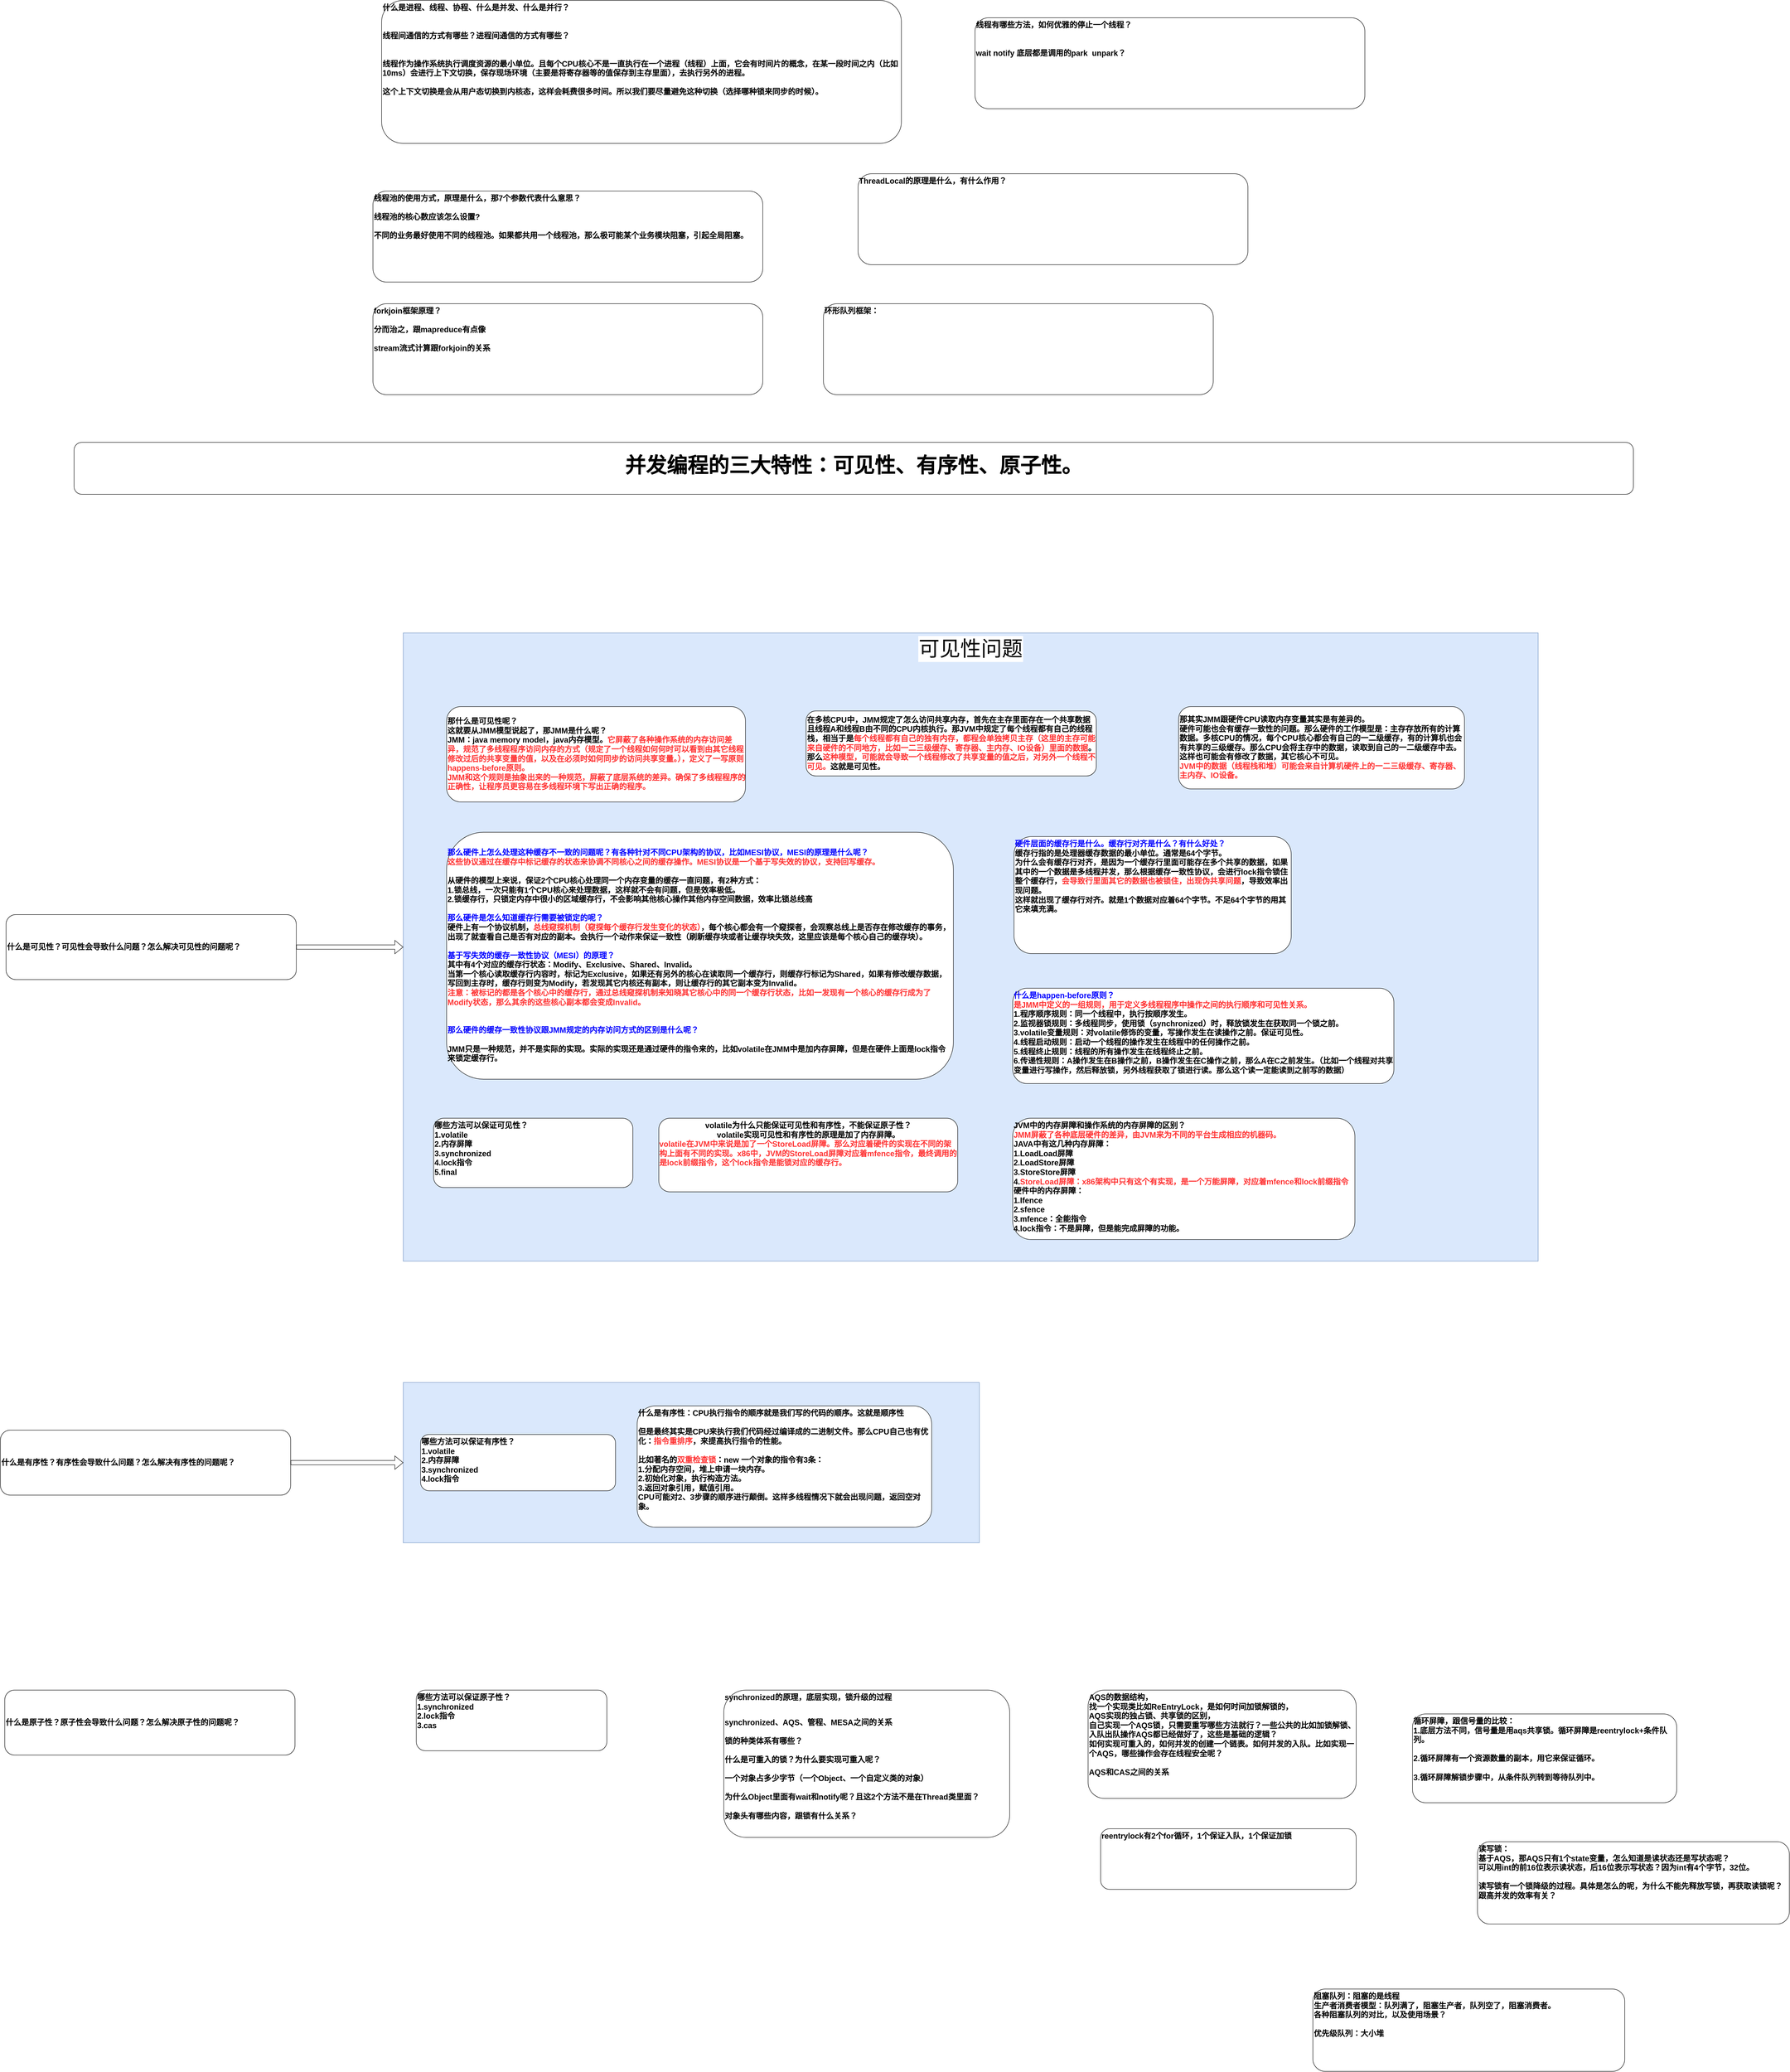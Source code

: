 <mxfile version="21.7.4" type="github">
  <diagram name="第 1 页" id="oAc0U7i2WO9zVuW95_pL">
    <mxGraphModel dx="4522" dy="3842" grid="1" gridSize="10" guides="1" tooltips="1" connect="1" arrows="1" fold="1" page="1" pageScale="1" pageWidth="827" pageHeight="1169" math="0" shadow="0">
      <root>
        <mxCell id="0" />
        <mxCell id="1" parent="0" />
        <mxCell id="dvuJLhcE7HCTMrbFaXMl-6" value="" style="rounded=0;whiteSpace=wrap;html=1;fillColor=#dae8fc;strokeColor=#6c8ebf;" parent="1" vertex="1">
          <mxGeometry x="-580" y="1560" width="1330" height="370" as="geometry" />
        </mxCell>
        <mxCell id="dvuJLhcE7HCTMrbFaXMl-1" value="&lt;font style=&quot;font-size: 48px;&quot;&gt;可见性问题&lt;/font&gt;" style="rounded=0;whiteSpace=wrap;html=1;verticalAlign=top;labelBackgroundColor=#FFFFFF;labelBorderColor=#FFFFFF;fillColor=#dae8fc;strokeColor=#6c8ebf;" parent="1" vertex="1">
          <mxGeometry x="-580" y="-170" width="2620" height="1450" as="geometry" />
        </mxCell>
        <mxCell id="rkv5G4KE9S5kMJV3ECuV-1" value="&lt;b style=&quot;border-color: var(--border-color); font-size: 18px;&quot;&gt;volatile为什么只能保证可见性和有序性，不能保证原子性？&lt;br style=&quot;border-color: var(--border-color);&quot;&gt;volatile实现可见性和有序性的原理是加了内存屏障。&lt;br&gt;&lt;div style=&quot;text-align: left;&quot;&gt;&lt;b style=&quot;background-color: initial; border-color: var(--border-color);&quot;&gt;&lt;font color=&quot;#ff3333&quot;&gt;&lt;b style=&quot;border-color: var(--border-color);&quot;&gt;volatile&lt;/b&gt;在JVM中来说是加了一个StoreLoad屏障。那么对应着硬件的实现在不同的架构上面有不同的实现。x86中，JVM的StoreLoad屏障对应着mfence指令，最终调用的是lock前缀指令，这个lock指令是能锁对应的缓存行。&lt;/font&gt;&lt;/b&gt;&lt;/div&gt;&lt;/b&gt;" style="rounded=1;whiteSpace=wrap;html=1;verticalAlign=top;" parent="1" vertex="1">
          <mxGeometry x="10" y="950" width="690" height="170" as="geometry" />
        </mxCell>
        <mxCell id="rkv5G4KE9S5kMJV3ECuV-2" value="&lt;font style=&quot;&quot;&gt;&lt;b style=&quot;&quot;&gt;&lt;font style=&quot;font-size: 48px;&quot;&gt;并发编程的三大特性：可见性、有序性、原子性。&lt;br&gt;&lt;/font&gt;&lt;br&gt;&lt;/b&gt;&lt;/font&gt;" style="rounded=1;whiteSpace=wrap;html=1;align=center;verticalAlign=middle;" parent="1" vertex="1">
          <mxGeometry x="-1340" y="-610" width="3600" height="120" as="geometry" />
        </mxCell>
        <mxCell id="rkv5G4KE9S5kMJV3ECuV-3" value="&lt;div style=&quot;&quot;&gt;&lt;b style=&quot;font-size: 18px; background-color: initial;&quot;&gt;那什么是可见性呢？&lt;/b&gt;&lt;/div&gt;&lt;font style=&quot;font-size: 18px;&quot;&gt;&lt;div style=&quot;&quot;&gt;&lt;b style=&quot;background-color: initial;&quot;&gt;这就要从JMM模型说起了，那JMM是什么呢？&lt;/b&gt;&lt;/div&gt;&lt;b&gt;&lt;div style=&quot;&quot;&gt;&lt;b style=&quot;background-color: initial;&quot;&gt;JMM：java memory model，java内存模型。&lt;font color=&quot;#ff3333&quot;&gt;它屏蔽了各种操作系统的内存访问差异，规范了多线程程序访问内存的方式（规定了一个线程如何何时可以看到由其它线程修改过后的共享变量的值，以及在必须时如何同步的访问共享变量。），定义了一写原则happens-before原则。&lt;/font&gt;&lt;/b&gt;&lt;/div&gt;&lt;div style=&quot;&quot;&gt;&lt;font color=&quot;#ff3333&quot;&gt;JMM和这个规则是抽象出来的一种规范，屏蔽了底层系统的差异。确保了多线程程序的正确性，让程序员更容易在多线程环境下写出正确的程序。&lt;/font&gt;&lt;/div&gt;&lt;/b&gt;&lt;/font&gt;" style="rounded=1;whiteSpace=wrap;html=1;align=left;verticalAlign=middle;" parent="1" vertex="1">
          <mxGeometry x="-480" width="690" height="220" as="geometry" />
        </mxCell>
        <mxCell id="rkv5G4KE9S5kMJV3ECuV-4" value="&lt;b style=&quot;&quot;&gt;&lt;font style=&quot;font-size: 18px;&quot;&gt;在多核CPU中，JMM规定了怎么访问共享内存，首先在主存里面存在一个共享数据且线程A和线程B由不同的CPU内核执行。那JVM中规定了每个线程都有自己的线程栈，相当于是&lt;font style=&quot;&quot; color=&quot;#ff3333&quot;&gt;每个线程都有自己的独有内存，都程会单独拷贝主存（这里的主存可能来自硬件的不同地方，比如一二三级缓存、寄存器、主内存、IO设备）里面的数据&lt;/font&gt;。那么&lt;font style=&quot;&quot; color=&quot;#ff3333&quot;&gt;这种模型，可能就会导致一个线程修改了共享变量的值之后，对另外一个线程不可见。&lt;/font&gt;这就是可见性。&lt;/font&gt;&lt;/b&gt;" style="rounded=1;whiteSpace=wrap;html=1;align=left;verticalAlign=middle;" parent="1" vertex="1">
          <mxGeometry x="350" y="10" width="670" height="150" as="geometry" />
        </mxCell>
        <mxCell id="rkv5G4KE9S5kMJV3ECuV-5" value="&lt;span style=&quot;font-size: 18px;&quot;&gt;&lt;b&gt;那其实JMM跟硬件CPU读取内存变量其实是有差异的。&lt;br&gt;硬件可能也会有缓存一致性的问题。那么硬件的工作模型是：主存存放所有的计算数据。多核CPU的情况，每个CPU核心都会有自己的一二级缓存，有的计算机也会有共享的三级缓存。那么CPU会将主存中的数据，读取到自己的一二级缓存中去。这样也可能会有修改了数据，其它核心不可见。&lt;br&gt;&lt;font color=&quot;#ff3333&quot;&gt;JVM中的数据（线程栈和堆）可能会来自计算机硬件上的一二三级缓存、寄存器、主内存、IO设备。&lt;/font&gt;&lt;br&gt;&lt;/b&gt;&lt;/span&gt;" style="rounded=1;whiteSpace=wrap;html=1;align=left;verticalAlign=middle;" parent="1" vertex="1">
          <mxGeometry x="1210" width="660" height="190" as="geometry" />
        </mxCell>
        <mxCell id="rkv5G4KE9S5kMJV3ECuV-6" value="&lt;font style=&quot;font-size: 18px;&quot;&gt;&lt;font style=&quot;&quot;&gt;&lt;b style=&quot;&quot;&gt;&lt;font color=&quot;#0000ff&quot;&gt;那么硬件上怎么处理这种缓存不一致的问题呢？有各种针对不同CPU架构的协议，比如MESI协议，MESI的原理是什么呢？&lt;/font&gt;&lt;br&gt;&lt;font style=&quot;&quot; color=&quot;#ff3333&quot;&gt;这些协议通过在缓存中标记缓存的状态来协调不同核心之间的缓存操作。MESI协议是一个基于写失效的协议，支持回写缓存。&lt;/font&gt;&lt;/b&gt;&lt;/font&gt;&lt;b style=&quot;&quot;&gt;&lt;br&gt;&lt;br&gt;从硬件的模型上来说，保证2个CPU核心处理同一个内存变量的缓存一直问题，有2种方式：&lt;br&gt;1.锁总线，一次只能有1个CPU核心来处理数据，这样就不会有问题，但是效率极低。&lt;br&gt;2.锁缓存行，只锁定内存中很小的区域缓存行，不会影响其他核心操作其他内存空间数据，效率比锁总线高&lt;br&gt;&lt;br&gt;&lt;font color=&quot;#0000ff&quot;&gt;那么硬件是怎么知道缓存行需要被锁定的呢？&lt;/font&gt;&lt;br&gt;硬件上有一个协议机制，&lt;font color=&quot;#ff3333&quot;&gt;总线窥探机制（窥探每个缓存行发生变化的状态）&lt;/font&gt;，每个核心都会有一个窥探者，会观察总线上是否存在修改缓存的事务，出现了就查看自己是否有对应的副本。会执行一个动作来保证一致性（刷新缓存块或者让缓存块失效，这里应该是每个核心自己的缓存块）。&lt;br&gt;&lt;br&gt;&lt;font color=&quot;#0000ff&quot;&gt;基于写失效的缓存一致性协议（MESI）的原理？&lt;/font&gt;&lt;br&gt;其中有4个对应的缓存行状态：Modify、Exclusive、Shared、Invalid。&lt;br&gt;&lt;/b&gt;&lt;b&gt;当第一个核心读取缓存行内容时，标记为Exclusive，如果还有另外的核心在读取同一个缓存行，则缓存行标记为Shared，如果有修改缓存数据，写回到主存时，缓存行则变为Modify，若发现其它内核还有副本，则让缓存行的其它副本变为Invalid。&lt;br&gt;&lt;/b&gt;&lt;b style=&quot;&quot;&gt;&lt;font color=&quot;#ff3333&quot;&gt;注意：被标记的都是各个核心中的缓存行，通过总线窥探机制来知晓其它核心中的同一个缓存行状态，比如一发现有一个核心的缓存行成为了Modify状态，那么其余的这些核心副本都会变成Invalid。&lt;/font&gt;&lt;br&gt;&lt;br&gt;&lt;br&gt;&lt;/b&gt;&lt;b style=&quot;border-color: var(--border-color);&quot;&gt;&lt;font color=&quot;#0000ff&quot;&gt;那么硬件的缓存一致性协议跟JMM规定的内存访问方式的区别是什么呢？&lt;/font&gt;&lt;br style=&quot;border-color: var(--border-color);&quot;&gt;&lt;br style=&quot;border-color: var(--border-color);&quot;&gt;&lt;/b&gt;&lt;b style=&quot;border-color: var(--border-color);&quot;&gt;JMM只是一种规范，并不是实际的实现。实际的实现还是通过硬件的指令来的，比如volatile在JMM中是加内存屏障，但是在硬件上面是lock指令来锁定缓存行。&lt;/b&gt;&lt;/font&gt;&lt;b style=&quot;&quot;&gt;&lt;br&gt;&lt;/b&gt;" style="rounded=1;whiteSpace=wrap;html=1;align=left;verticalAlign=middle;" parent="1" vertex="1">
          <mxGeometry x="-480" y="290" width="1170" height="570" as="geometry" />
        </mxCell>
        <mxCell id="dvuJLhcE7HCTMrbFaXMl-7" style="edgeStyle=orthogonalEdgeStyle;shape=flexArrow;rounded=0;orthogonalLoop=1;jettySize=auto;html=1;" parent="1" source="rkv5G4KE9S5kMJV3ECuV-7" target="dvuJLhcE7HCTMrbFaXMl-6" edge="1">
          <mxGeometry relative="1" as="geometry" />
        </mxCell>
        <mxCell id="rkv5G4KE9S5kMJV3ECuV-7" value="&lt;div style=&quot;&quot;&gt;&lt;span style=&quot;font-size: 18px;&quot;&gt;&lt;b&gt;什么是有序性？有序性会导致什么问题？怎么解决有序性的问题呢？&lt;/b&gt;&lt;/span&gt;&lt;/div&gt;" style="rounded=1;whiteSpace=wrap;html=1;align=left;verticalAlign=middle;" parent="1" vertex="1">
          <mxGeometry x="-1510" y="1670" width="670" height="150" as="geometry" />
        </mxCell>
        <mxCell id="dvuJLhcE7HCTMrbFaXMl-3" style="edgeStyle=orthogonalEdgeStyle;rounded=0;orthogonalLoop=1;jettySize=auto;html=1;entryX=0;entryY=0.5;entryDx=0;entryDy=0;shape=flexArrow;" parent="1" source="rkv5G4KE9S5kMJV3ECuV-10" target="dvuJLhcE7HCTMrbFaXMl-1" edge="1">
          <mxGeometry relative="1" as="geometry" />
        </mxCell>
        <mxCell id="rkv5G4KE9S5kMJV3ECuV-10" value="&lt;div style=&quot;&quot;&gt;&lt;span style=&quot;font-size: 18px;&quot;&gt;&lt;b&gt;什么是可见性？可见性会导致什么问题？怎么解决可见性的问题呢？&lt;/b&gt;&lt;/span&gt;&lt;/div&gt;" style="rounded=1;whiteSpace=wrap;html=1;align=left;verticalAlign=middle;" parent="1" vertex="1">
          <mxGeometry x="-1497" y="480" width="670" height="150" as="geometry" />
        </mxCell>
        <mxCell id="rkv5G4KE9S5kMJV3ECuV-11" value="&lt;span style=&quot;font-size: 18px;&quot;&gt;&lt;b&gt;JVM中的内存屏障和操作系统的内存屏障的区别？&lt;br&gt;&lt;font color=&quot;#ff3333&quot;&gt;JMM屏蔽了各种底层硬件的差异，由JVM来为不同的平台生成相应的机器码。&lt;/font&gt;&lt;br&gt;JAVA中有这几种内存屏障：&lt;br&gt;1.LoadLoad屏障&lt;br&gt;2.LoadStore屏障&lt;br&gt;3.StoreStore屏障&lt;br&gt;4.&lt;font color=&quot;#ff3333&quot;&gt;StoreLoad屏障：x86架构中只有这个有实现，是一个万能屏障，对应着mfence和lock前缀指令&lt;/font&gt;&lt;br&gt;硬件中的内存屏障：&lt;br&gt;1.Ifence&lt;br&gt;2.sfence&lt;br&gt;3.mfence：全能指令&lt;br&gt;4.lock指令：不是屏障，但是能完成屏障的功能。&lt;br&gt;&lt;br&gt;&lt;br&gt;&lt;/b&gt;&lt;/span&gt;" style="rounded=1;whiteSpace=wrap;html=1;verticalAlign=top;align=left;" parent="1" vertex="1">
          <mxGeometry x="827" y="950" width="790" height="280" as="geometry" />
        </mxCell>
        <mxCell id="rkv5G4KE9S5kMJV3ECuV-13" value="&lt;span style=&quot;font-size: 18px;&quot;&gt;&lt;b&gt;哪些方法可以保证可见性？&lt;br&gt;1.volatile&lt;br&gt;2.内存屏障&lt;br&gt;3.synchronized&lt;br&gt;4.lock指令&lt;br&gt;5.final&lt;br&gt;&lt;/b&gt;&lt;/span&gt;" style="rounded=1;whiteSpace=wrap;html=1;verticalAlign=top;align=left;" parent="1" vertex="1">
          <mxGeometry x="-510" y="950" width="460" height="160" as="geometry" />
        </mxCell>
        <mxCell id="rkv5G4KE9S5kMJV3ECuV-14" value="&lt;span style=&quot;font-size: 18px;&quot;&gt;&lt;b&gt;哪些方法可以保证有序性？&lt;br&gt;1.volatile&lt;br&gt;2.内存屏障&lt;br&gt;3.synchronized&lt;br&gt;4.lock指令&lt;br&gt;&lt;/b&gt;&lt;/span&gt;" style="rounded=1;whiteSpace=wrap;html=1;verticalAlign=top;align=left;" parent="1" vertex="1">
          <mxGeometry x="-540" y="1680" width="450" height="130" as="geometry" />
        </mxCell>
        <mxCell id="rkv5G4KE9S5kMJV3ECuV-15" value="&lt;div style=&quot;&quot;&gt;&lt;span style=&quot;font-size: 18px;&quot;&gt;&lt;b&gt;什么是原子性？原子性会导致什么问题？怎么解决原子性的问题呢？&lt;/b&gt;&lt;/span&gt;&lt;/div&gt;" style="rounded=1;whiteSpace=wrap;html=1;align=left;verticalAlign=middle;" parent="1" vertex="1">
          <mxGeometry x="-1500" y="2270" width="670" height="150" as="geometry" />
        </mxCell>
        <mxCell id="rkv5G4KE9S5kMJV3ECuV-16" value="&lt;span style=&quot;font-size: 18px;&quot;&gt;&lt;b&gt;哪些方法可以保证原子性？&lt;br&gt;1.synchronized&lt;br&gt;2.lock指令&lt;br&gt;3.cas&lt;br&gt;&lt;/b&gt;&lt;/span&gt;" style="rounded=1;whiteSpace=wrap;html=1;verticalAlign=top;align=left;" parent="1" vertex="1">
          <mxGeometry x="-550" y="2270" width="440" height="140" as="geometry" />
        </mxCell>
        <mxCell id="rkv5G4KE9S5kMJV3ECuV-17" value="&lt;div style=&quot;&quot;&gt;&lt;b style=&quot;font-size: 18px; background-color: initial;&quot;&gt;什么是有序性：CPU执行指令的顺序就是我们写的代码的顺序。这就是顺序性&lt;/b&gt;&lt;/div&gt;&lt;div style=&quot;&quot;&gt;&lt;b style=&quot;font-size: 18px; background-color: initial;&quot;&gt;&lt;br&gt;&lt;/b&gt;&lt;/div&gt;&lt;div style=&quot;&quot;&gt;&lt;b style=&quot;font-size: 18px; background-color: initial;&quot;&gt;但是最终其实是CPU来执行我们代码经过编译成的二进制文件。那么CPU自己也有优化：&lt;font color=&quot;#ff3333&quot;&gt;指令重排序&lt;/font&gt;，来提高执行指令的性能。&lt;/b&gt;&lt;/div&gt;&lt;div style=&quot;&quot;&gt;&lt;b style=&quot;font-size: 18px; background-color: initial;&quot;&gt;&lt;br&gt;&lt;/b&gt;&lt;/div&gt;&lt;div style=&quot;&quot;&gt;&lt;b style=&quot;font-size: 18px; background-color: initial;&quot;&gt;比如著名的&lt;font color=&quot;#ff3333&quot;&gt;双重检查锁&lt;/font&gt;：new 一个对象的指令有3条：&lt;/b&gt;&lt;/div&gt;&lt;div style=&quot;&quot;&gt;&lt;b style=&quot;font-size: 18px; background-color: initial;&quot;&gt;1.分配内存空间，堆上申请一块内存。&lt;/b&gt;&lt;/div&gt;&lt;div style=&quot;&quot;&gt;&lt;b style=&quot;font-size: 18px; background-color: initial;&quot;&gt;2.初始化对象，执行构造方法。&lt;/b&gt;&lt;/div&gt;&lt;div style=&quot;&quot;&gt;&lt;b style=&quot;font-size: 18px; background-color: initial;&quot;&gt;3.返回对象引用，赋值引用。&lt;/b&gt;&lt;/div&gt;&lt;div style=&quot;&quot;&gt;&lt;b style=&quot;font-size: 18px; background-color: initial;&quot;&gt;CPU可能对2、3步骤的顺序进行颠倒。这样多线程情况下就会出现问题，返回空对象。&lt;/b&gt;&lt;/div&gt;" style="rounded=1;whiteSpace=wrap;html=1;verticalAlign=top;align=left;" parent="1" vertex="1">
          <mxGeometry x="-40" y="1614" width="680" height="280" as="geometry" />
        </mxCell>
        <mxCell id="rkv5G4KE9S5kMJV3ECuV-19" value="&lt;div style=&quot;&quot;&gt;&lt;b style=&quot;font-size: 18px; background-color: initial;&quot;&gt;&lt;font color=&quot;#0000ff&quot;&gt;什么是happen-before原则？&lt;/font&gt;&lt;/b&gt;&lt;/div&gt;&lt;div style=&quot;&quot;&gt;&lt;span style=&quot;font-size: 18px;&quot;&gt;&lt;b&gt;&lt;font color=&quot;#ff3333&quot;&gt;是JMM中定义的一组规则，用于定义多线程程序中操作之间的执行顺序和可见性关系。&lt;/font&gt;&lt;/b&gt;&lt;/span&gt;&lt;/div&gt;&lt;div style=&quot;&quot;&gt;&lt;span style=&quot;font-size: 18px;&quot;&gt;&lt;b&gt;1.程序顺序规则：同一个线程中，执行按顺序发生。&lt;/b&gt;&lt;/span&gt;&lt;/div&gt;&lt;div style=&quot;&quot;&gt;&lt;span style=&quot;font-size: 18px;&quot;&gt;&lt;b&gt;2.监视器锁规则：多线程同步，使用锁（synchronized）时，释放锁发生在获取同一个锁之前。&lt;/b&gt;&lt;/span&gt;&lt;/div&gt;&lt;div style=&quot;&quot;&gt;&lt;span style=&quot;font-size: 18px;&quot;&gt;&lt;b&gt;3.volatile变量规则：对volatile修饰的变量，写操作发生在读操作之前。保证可见性。&lt;/b&gt;&lt;/span&gt;&lt;/div&gt;&lt;div style=&quot;&quot;&gt;&lt;span style=&quot;font-size: 18px;&quot;&gt;&lt;b&gt;4.线程启动规则：启动一个线程的操作发生在线程中的任何操作之前。&lt;/b&gt;&lt;/span&gt;&lt;/div&gt;&lt;div style=&quot;&quot;&gt;&lt;span style=&quot;font-size: 18px;&quot;&gt;&lt;b&gt;5.线程终止规则：线程的所有操作发生在线程终止之前。&lt;/b&gt;&lt;/span&gt;&lt;/div&gt;&lt;div style=&quot;&quot;&gt;&lt;span style=&quot;font-size: 18px;&quot;&gt;&lt;b&gt;6.传递性规则：A操作发生在B操作之前，B操作发生在C操作之前，那么A在C之前发生。（比如一个线程对共享变量进行写操作，然后释放锁，另外线程获取了锁进行读。那么这个读一定能读到之前写的数据）&lt;/b&gt;&lt;/span&gt;&lt;/div&gt;&lt;div style=&quot;&quot;&gt;&lt;br&gt;&lt;/div&gt;" style="rounded=1;whiteSpace=wrap;html=1;verticalAlign=top;align=left;" parent="1" vertex="1">
          <mxGeometry x="827" y="650" width="880" height="220" as="geometry" />
        </mxCell>
        <mxCell id="rkv5G4KE9S5kMJV3ECuV-20" value="&lt;div style=&quot;&quot;&gt;&lt;b style=&quot;font-size: 18px; background-color: initial;&quot;&gt;&lt;font color=&quot;#0000ff&quot;&gt;硬件层面的缓存行是什么。缓存行对齐是什么？有什么好处？&lt;/font&gt;&lt;/b&gt;&lt;/div&gt;&lt;div style=&quot;&quot;&gt;&lt;span style=&quot;font-size: 18px;&quot;&gt;&lt;b&gt;缓存行指的是处理器缓存数据的最小单位。通常是64个字节。&lt;/b&gt;&lt;/span&gt;&lt;/div&gt;&lt;div style=&quot;&quot;&gt;&lt;span style=&quot;font-size: 18px;&quot;&gt;&lt;b&gt;为什么会有缓存行对齐，是因为一个缓存行里面可能存在多个共享的数据，如果其中的一个数据是多线程并发，那么根据缓存一致性协议，会进行lock指令锁住整个缓存行，&lt;font color=&quot;#ff3333&quot;&gt;会导致行里面其它的数据也被锁住，出现伪共享问题&lt;/font&gt;，导致效率出现问题。&lt;/b&gt;&lt;/span&gt;&lt;/div&gt;&lt;div style=&quot;&quot;&gt;&lt;span style=&quot;font-size: 18px;&quot;&gt;&lt;b&gt;这样就出现了缓存行对齐。就是1个数据对应着64个字节。不足64个字节的用其它来填充满。&lt;/b&gt;&lt;/span&gt;&lt;/div&gt;&lt;div style=&quot;&quot;&gt;&lt;br&gt;&lt;/div&gt;" style="rounded=1;whiteSpace=wrap;html=1;verticalAlign=top;align=left;" parent="1" vertex="1">
          <mxGeometry x="830" y="300" width="640" height="270" as="geometry" />
        </mxCell>
        <mxCell id="dvuJLhcE7HCTMrbFaXMl-8" value="&lt;font style=&quot;font-size: 18px;&quot;&gt;&lt;b&gt;什么是进程、线程、协程、什么是并发、什么是并行？&lt;br&gt;&lt;br&gt;&lt;br&gt;线程间通信的方式有哪些？进程间通信的方式有哪些？&lt;br&gt;&lt;br&gt;&lt;br&gt;线程作为操作系统执行调度资源的最小单位。且每个CPU核心不是一直执行在一个进程（线程）上面，它会有时间片的概念，在某一段时间之内（比如10ms）会进行上下文切换，保存现场环境（主要是将寄存器等的值保存到主存里面），去执行另外的进程。&lt;br&gt;&lt;br&gt;这个上下文切换是会从用户态切换到内核态，这样会耗费很多时间。所以我们要尽量避免这种切换（选择哪种锁来同步的时候）。&lt;br&gt;&lt;br&gt;&lt;/b&gt;&lt;/font&gt;" style="rounded=1;whiteSpace=wrap;html=1;verticalAlign=top;align=left;" parent="1" vertex="1">
          <mxGeometry x="-630" y="-1630" width="1200" height="330" as="geometry" />
        </mxCell>
        <mxCell id="dvuJLhcE7HCTMrbFaXMl-9" value="&lt;font style=&quot;font-size: 18px;&quot;&gt;&lt;b&gt;线程池的使用方式，原理是什么，那7个参数代表什么意思？&lt;br&gt;&lt;br&gt;线程池的核心数应该怎么设置?&lt;br&gt;&lt;br&gt;不同的业务最好使用不同的线程池。如果都共用一个线程池，那么极可能某个业务模块阻塞，引起全局阻塞。&lt;br&gt;&lt;/b&gt;&lt;/font&gt;" style="rounded=1;whiteSpace=wrap;html=1;verticalAlign=top;align=left;" parent="1" vertex="1">
          <mxGeometry x="-650" y="-1190" width="900" height="210" as="geometry" />
        </mxCell>
        <mxCell id="dvuJLhcE7HCTMrbFaXMl-10" value="&lt;font style=&quot;font-size: 18px;&quot;&gt;&lt;b&gt;ThreadLocal的原理是什么，有什么作用？&lt;/b&gt;&lt;/font&gt;" style="rounded=1;whiteSpace=wrap;html=1;verticalAlign=top;align=left;" parent="1" vertex="1">
          <mxGeometry x="470" y="-1230" width="900" height="210" as="geometry" />
        </mxCell>
        <mxCell id="H64BaJxj17bUCx6KOZhM-1" value="&lt;span style=&quot;font-size: 18px;&quot;&gt;&lt;b&gt;线程有哪些方法，如何优雅的停止一个线程？&lt;br&gt;&lt;br&gt;&lt;br&gt;wait notify 底层都是调用的park&amp;nbsp; unpark？&lt;br&gt;&lt;br&gt;&lt;br&gt;&lt;/b&gt;&lt;/span&gt;" style="rounded=1;whiteSpace=wrap;html=1;verticalAlign=top;align=left;" parent="1" vertex="1">
          <mxGeometry x="740" y="-1590" width="900" height="210" as="geometry" />
        </mxCell>
        <mxCell id="H64BaJxj17bUCx6KOZhM-2" value="&lt;b style=&quot;border-color: var(--border-color); font-size: 18px;&quot;&gt;synchronized的原理，底层实现，锁升级的过程&lt;br&gt;&lt;/b&gt;&lt;b&gt;&lt;br&gt;&lt;/b&gt;&lt;b style=&quot;border-color: var(--border-color); font-size: 18px;&quot;&gt;&lt;br&gt;synchronized、AQS、管程、MESA之间的关系&lt;br&gt;&lt;br&gt;锁的种类体系有哪些？&lt;br&gt;&lt;/b&gt;&lt;span style=&quot;font-size: 18px;&quot;&gt;&lt;b&gt;&lt;br&gt;什么是可重入的锁？为什么要实现可重入呢？&lt;br&gt;&lt;br&gt;一个对象占多少字节（一个Object、一个自定义类的对象）&lt;br&gt;&lt;br&gt;为什么Object里面有wait和notify呢？且这2个方法不是在Thread类里面？&lt;br&gt;&lt;br&gt;对象头有哪些内容，跟锁有什么关系？&lt;br&gt;&lt;br&gt;&lt;/b&gt;&lt;/span&gt;" style="rounded=1;whiteSpace=wrap;html=1;verticalAlign=top;align=left;" parent="1" vertex="1">
          <mxGeometry x="160" y="2270" width="660" height="340" as="geometry" />
        </mxCell>
        <mxCell id="H64BaJxj17bUCx6KOZhM-3" value="&lt;span style=&quot;font-size: 18px;&quot;&gt;&lt;b&gt;AQS的数据结构，&lt;br&gt;找一个实现类比如ReEntryLock，是如何时间加锁解锁的，&lt;br&gt;AQS实现的独占锁、共享锁的区别，&lt;br&gt;自己实现一个AQS锁，只需要重写哪些方法就行？一些公共的比如加锁解锁、入队出队操作AQS都已经做好了，这些是基础的逻辑？&lt;br&gt;如何实现可重入的，如何并发的创建一个链表。如何并发的入队。比如实现一个AQS，哪些操作会存在线程安全呢？&lt;br&gt;&lt;br&gt;AQS和CAS之间的关系&lt;br&gt;&lt;/b&gt;&lt;/span&gt;" style="rounded=1;whiteSpace=wrap;html=1;verticalAlign=top;align=left;" parent="1" vertex="1">
          <mxGeometry x="1001" y="2270" width="619" height="250" as="geometry" />
        </mxCell>
        <mxCell id="H64BaJxj17bUCx6KOZhM-4" value="&lt;span style=&quot;font-size: 18px;&quot;&gt;&lt;b&gt;reentrylock有2个for循环，1个保证入队，1个保证加锁&lt;br&gt;&lt;/b&gt;&lt;/span&gt;" style="rounded=1;whiteSpace=wrap;html=1;verticalAlign=top;align=left;" parent="1" vertex="1">
          <mxGeometry x="1030" y="2590" width="590" height="140" as="geometry" />
        </mxCell>
        <mxCell id="a_CxjOE-Pm3qPwXydxJE-1" value="&lt;span style=&quot;font-size: 18px;&quot;&gt;&lt;b&gt;循环屏障，跟信号量的比较：&lt;br&gt;1.底层方法不同，信号量是用aqs共享锁。循环屏障是reentrylock+条件队列。&lt;br&gt;&lt;br&gt;2.循环屏障有一个资源数量的副本，用它来保证循环。&lt;br&gt;&lt;br&gt;3.循环屏障解锁步骤中，从条件队列转到等待队列中。&lt;br&gt;&lt;/b&gt;&lt;/span&gt;" style="rounded=1;whiteSpace=wrap;html=1;verticalAlign=top;align=left;" parent="1" vertex="1">
          <mxGeometry x="1750" y="2325" width="610" height="205" as="geometry" />
        </mxCell>
        <mxCell id="u7wBqT6pgAy-At1QbIa8-1" value="&lt;span style=&quot;font-size: 18px;&quot;&gt;&lt;b&gt;读写锁：&lt;br&gt;基于AQS，那AQS只有1个state变量，怎么知道是读状态还是写状态呢？&lt;br&gt;可以用int的前16位表示读状态，后16位表示写状态？因为int有4个字节，32位。&lt;br&gt;&lt;br&gt;读写锁有一个锁降级的过程。具体是怎么的呢，为什么不能先释放写锁，再获取读锁呢？跟高并发的效率有关？&lt;br&gt;&lt;/b&gt;&lt;/span&gt;" style="rounded=1;whiteSpace=wrap;html=1;verticalAlign=top;align=left;" parent="1" vertex="1">
          <mxGeometry x="1900" y="2620" width="720" height="190" as="geometry" />
        </mxCell>
        <mxCell id="Y7wJ-IQT0KlVhRbs83s6-1" value="&lt;span style=&quot;font-size: 18px;&quot;&gt;&lt;b&gt;阻塞队列：阻塞的是线程&lt;br&gt;生产者消费者模型：队列满了，阻塞生产者，队列空了，阻塞消费者。&lt;br&gt;各种阻塞队列的对比，以及使用场景？&lt;br&gt;&lt;br&gt;优先级队列：大小堆&lt;br&gt;&lt;/b&gt;&lt;/span&gt;" style="rounded=1;whiteSpace=wrap;html=1;verticalAlign=top;align=left;" parent="1" vertex="1">
          <mxGeometry x="1520" y="2960" width="720" height="190" as="geometry" />
        </mxCell>
        <mxCell id="Wc7oVt73z48dbTy0IHfl-1" value="&lt;font style=&quot;font-size: 18px;&quot;&gt;&lt;b&gt;forkjoin框架原理？&lt;br&gt;&lt;br&gt;分而治之，跟mapreduce有点像&lt;br&gt;&lt;br&gt;stream流式计算跟forkjoin的关系&lt;br&gt;&lt;/b&gt;&lt;/font&gt;" style="rounded=1;whiteSpace=wrap;html=1;verticalAlign=top;align=left;" vertex="1" parent="1">
          <mxGeometry x="-650" y="-930" width="900" height="210" as="geometry" />
        </mxCell>
        <mxCell id="Wc7oVt73z48dbTy0IHfl-2" value="&lt;font style=&quot;font-size: 18px;&quot;&gt;&lt;b&gt;环形队列框架：&lt;br&gt;&lt;/b&gt;&lt;/font&gt;" style="rounded=1;whiteSpace=wrap;html=1;verticalAlign=top;align=left;" vertex="1" parent="1">
          <mxGeometry x="390" y="-930" width="900" height="210" as="geometry" />
        </mxCell>
      </root>
    </mxGraphModel>
  </diagram>
</mxfile>
